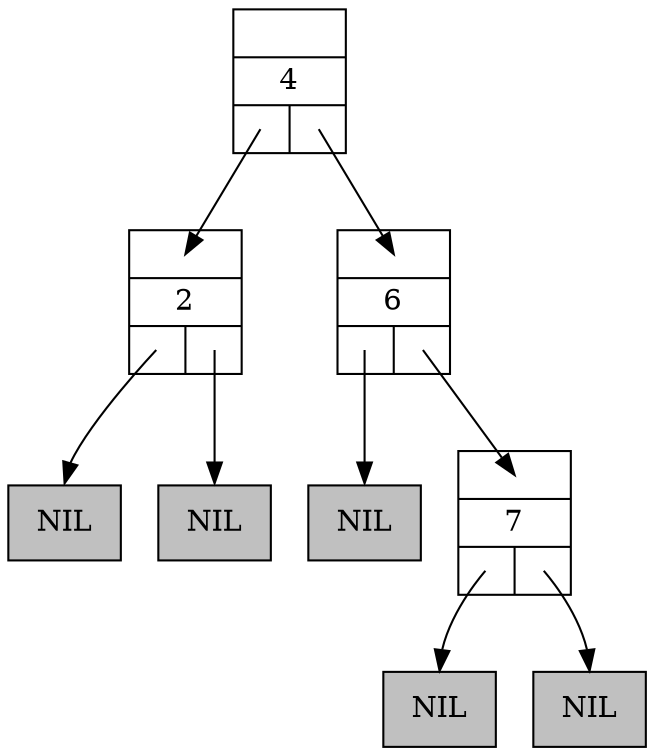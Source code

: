 digraph BinarySearchTree1 {
	graph [ranksep=0.5];
	node [shape = record];

	n2 [label="{{<parent>}|2|{<left>|<right>}}"];
	lnil2 [style=filled, fillcolor=grey, label="NIL"];
	n2:left:c -> lnil2:n [headclip=false, tailclip=false]
	rnil2 [style=filled, fillcolor=grey, label="NIL"];
	n2:right:c -> rnil2:n [headclip=false, tailclip=false]
	n4 [label="{{<parent>}|4|{<left>|<right>}}"];
	n4:left:c -> n2:parent:c [headclip=false, tailclip=false]
	n4:right:c -> n6:parent:c [headclip=false, tailclip=false]
	n6 [label="{{<parent>}|6|{<left>|<right>}}"];
	lnil6 [style=filled, fillcolor=grey, label="NIL"];
	n6:left:c -> lnil6:n [headclip=false, tailclip=false]
	n6:right:c -> n7:parent:c [headclip=false, tailclip=false]
	n7 [label="{{<parent>}|7|{<left>|<right>}}"];
	lnil7 [style=filled, fillcolor=grey, label="NIL"];
	n7:left:c -> lnil7:n [headclip=false, tailclip=false]
	rnil7 [style=filled, fillcolor=grey, label="NIL"];
	n7:right:c -> rnil7:n [headclip=false, tailclip=false]

}
